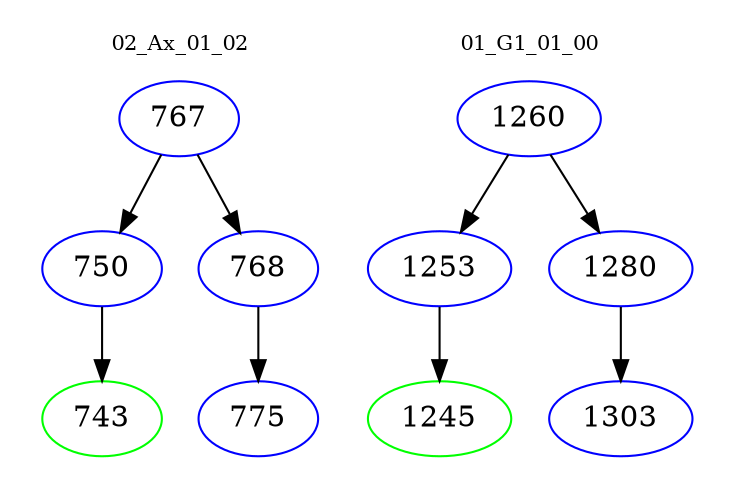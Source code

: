 digraph{
subgraph cluster_0 {
color = white
label = "02_Ax_01_02";
fontsize=10;
T0_767 [label="767", color="blue"]
T0_767 -> T0_750 [color="black"]
T0_750 [label="750", color="blue"]
T0_750 -> T0_743 [color="black"]
T0_743 [label="743", color="green"]
T0_767 -> T0_768 [color="black"]
T0_768 [label="768", color="blue"]
T0_768 -> T0_775 [color="black"]
T0_775 [label="775", color="blue"]
}
subgraph cluster_1 {
color = white
label = "01_G1_01_00";
fontsize=10;
T1_1260 [label="1260", color="blue"]
T1_1260 -> T1_1253 [color="black"]
T1_1253 [label="1253", color="blue"]
T1_1253 -> T1_1245 [color="black"]
T1_1245 [label="1245", color="green"]
T1_1260 -> T1_1280 [color="black"]
T1_1280 [label="1280", color="blue"]
T1_1280 -> T1_1303 [color="black"]
T1_1303 [label="1303", color="blue"]
}
}
